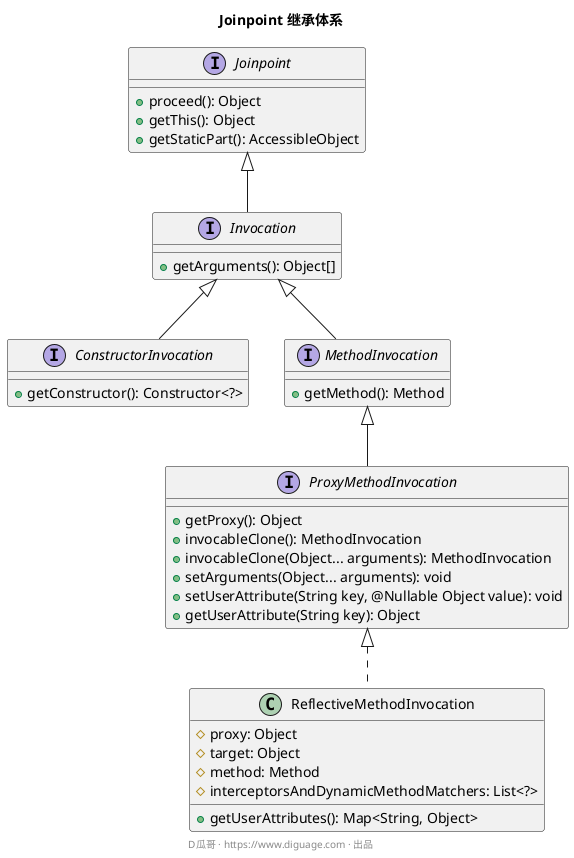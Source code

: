 @startuml
title **Joinpoint 继承体系**


interface Joinpoint {
    + proceed(): Object
    + getThis(): Object
    + getStaticPart(): AccessibleObject
}

interface Invocation extends Joinpoint {
    + getArguments(): Object[]
}

interface ConstructorInvocation extends Invocation {
    + getConstructor(): Constructor<?>
}

interface MethodInvocation extends Invocation {
    + getMethod(): Method
}

interface ProxyMethodInvocation extends MethodInvocation {
    + getProxy(): Object
    + invocableClone(): MethodInvocation
    + invocableClone(Object... arguments): MethodInvocation
    + setArguments(Object... arguments): void
    + setUserAttribute(String key, @Nullable Object value): void
    + getUserAttribute(String key): Object
}

class ReflectiveMethodInvocation implements ProxyMethodInvocation {
    # proxy: Object
    # target: Object
    # method: Method
    # interceptorsAndDynamicMethodMatchers: List<?>

    + getUserAttributes(): Map<String, Object>
}


footer D瓜哥 · https://www.diguage.com · 出品
@enduml